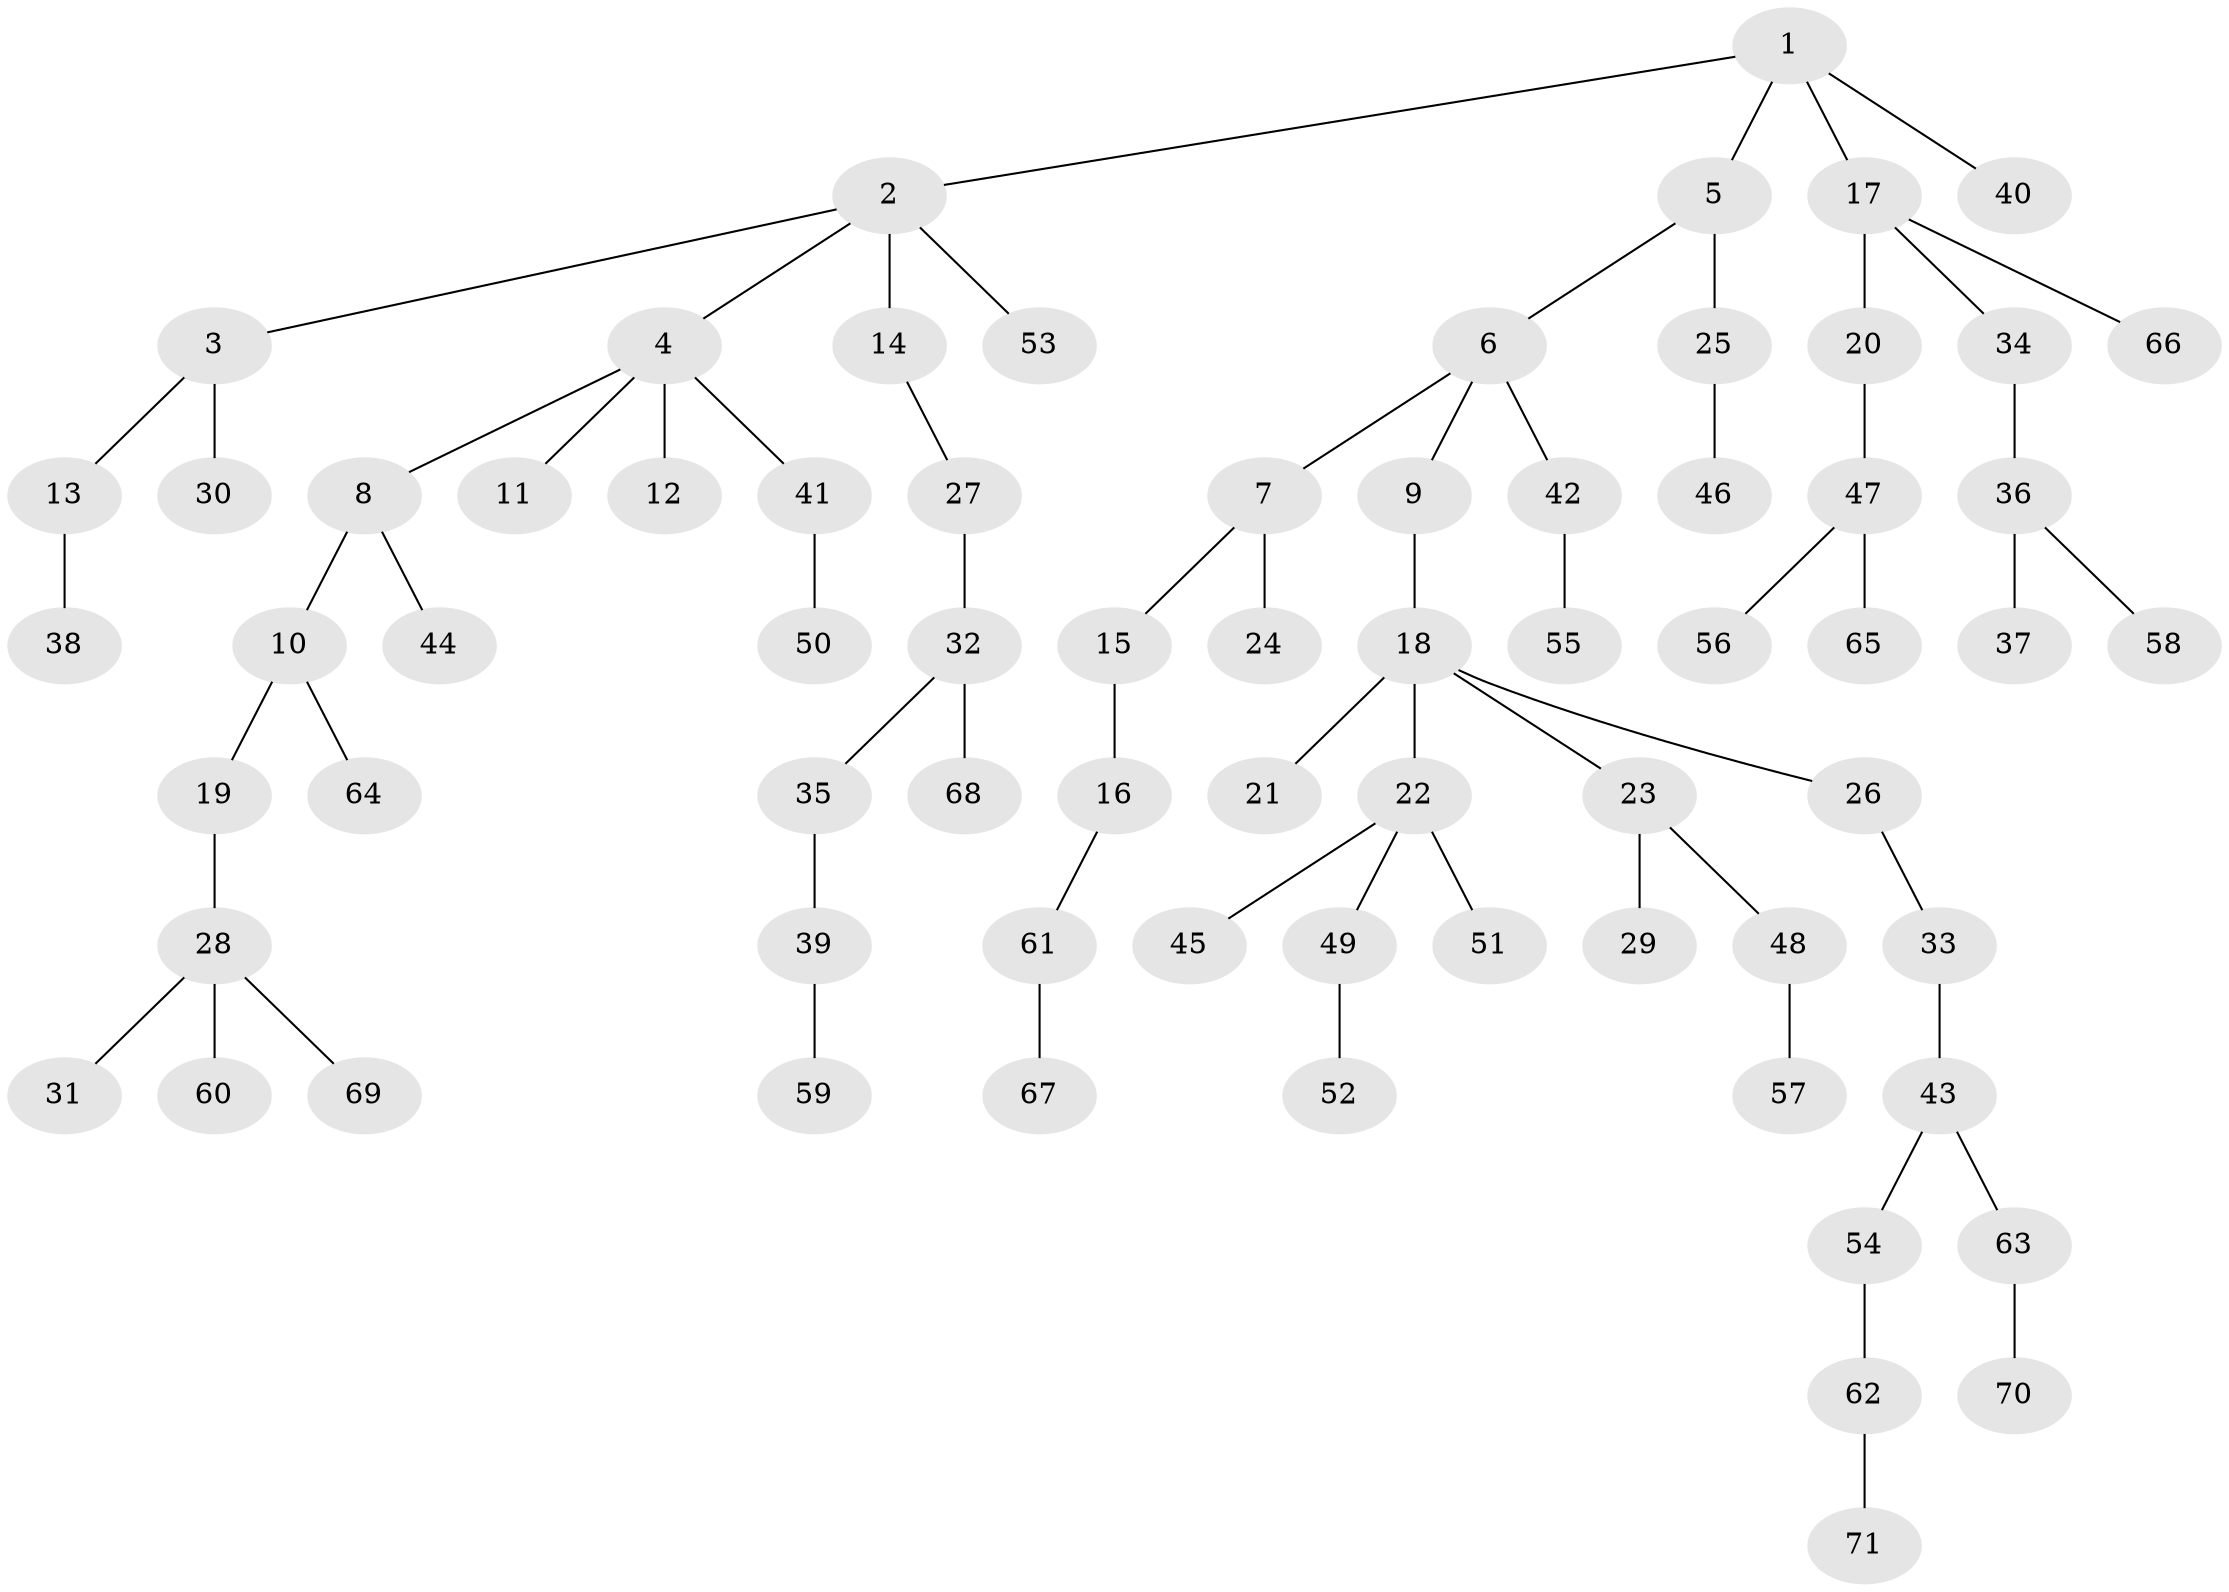 // Generated by graph-tools (version 1.1) at 2025/02/03/09/25 03:02:24]
// undirected, 71 vertices, 70 edges
graph export_dot {
graph [start="1"]
  node [color=gray90,style=filled];
  1;
  2;
  3;
  4;
  5;
  6;
  7;
  8;
  9;
  10;
  11;
  12;
  13;
  14;
  15;
  16;
  17;
  18;
  19;
  20;
  21;
  22;
  23;
  24;
  25;
  26;
  27;
  28;
  29;
  30;
  31;
  32;
  33;
  34;
  35;
  36;
  37;
  38;
  39;
  40;
  41;
  42;
  43;
  44;
  45;
  46;
  47;
  48;
  49;
  50;
  51;
  52;
  53;
  54;
  55;
  56;
  57;
  58;
  59;
  60;
  61;
  62;
  63;
  64;
  65;
  66;
  67;
  68;
  69;
  70;
  71;
  1 -- 2;
  1 -- 5;
  1 -- 17;
  1 -- 40;
  2 -- 3;
  2 -- 4;
  2 -- 14;
  2 -- 53;
  3 -- 13;
  3 -- 30;
  4 -- 8;
  4 -- 11;
  4 -- 12;
  4 -- 41;
  5 -- 6;
  5 -- 25;
  6 -- 7;
  6 -- 9;
  6 -- 42;
  7 -- 15;
  7 -- 24;
  8 -- 10;
  8 -- 44;
  9 -- 18;
  10 -- 19;
  10 -- 64;
  13 -- 38;
  14 -- 27;
  15 -- 16;
  16 -- 61;
  17 -- 20;
  17 -- 34;
  17 -- 66;
  18 -- 21;
  18 -- 22;
  18 -- 23;
  18 -- 26;
  19 -- 28;
  20 -- 47;
  22 -- 45;
  22 -- 49;
  22 -- 51;
  23 -- 29;
  23 -- 48;
  25 -- 46;
  26 -- 33;
  27 -- 32;
  28 -- 31;
  28 -- 60;
  28 -- 69;
  32 -- 35;
  32 -- 68;
  33 -- 43;
  34 -- 36;
  35 -- 39;
  36 -- 37;
  36 -- 58;
  39 -- 59;
  41 -- 50;
  42 -- 55;
  43 -- 54;
  43 -- 63;
  47 -- 56;
  47 -- 65;
  48 -- 57;
  49 -- 52;
  54 -- 62;
  61 -- 67;
  62 -- 71;
  63 -- 70;
}
